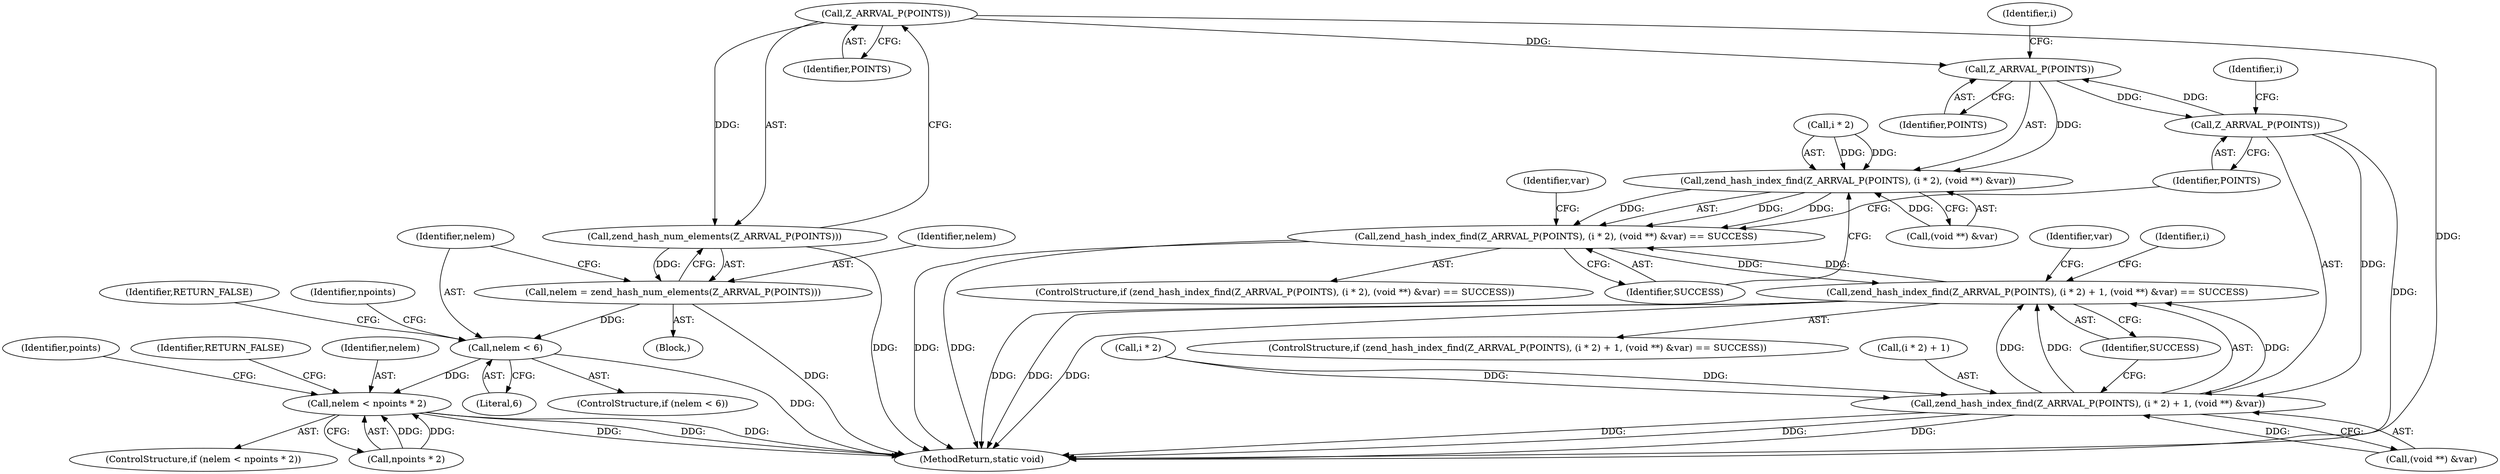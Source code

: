 digraph "0_php-src_2938329ce19cb8c4197dec146c3ec887c6f61d01_5@pointer" {
"1000138" [label="(Call,Z_ARRVAL_P(POINTS))"];
"1000137" [label="(Call,zend_hash_num_elements(Z_ARRVAL_P(POINTS)))"];
"1000135" [label="(Call,nelem = zend_hash_num_elements(Z_ARRVAL_P(POINTS)))"];
"1000141" [label="(Call,nelem < 6)"];
"1000153" [label="(Call,nelem < npoints * 2)"];
"1000182" [label="(Call,Z_ARRVAL_P(POINTS))"];
"1000181" [label="(Call,zend_hash_index_find(Z_ARRVAL_P(POINTS), (i * 2), (void **) &var))"];
"1000180" [label="(Call,zend_hash_index_find(Z_ARRVAL_P(POINTS), (i * 2), (void **) &var) == SUCCESS)"];
"1000207" [label="(Call,zend_hash_index_find(Z_ARRVAL_P(POINTS), (i * 2) + 1, (void **) &var) == SUCCESS)"];
"1000209" [label="(Call,Z_ARRVAL_P(POINTS))"];
"1000208" [label="(Call,zend_hash_index_find(Z_ARRVAL_P(POINTS), (i * 2) + 1, (void **) &var))"];
"1000180" [label="(Call,zend_hash_index_find(Z_ARRVAL_P(POINTS), (i * 2), (void **) &var) == SUCCESS)"];
"1000137" [label="(Call,zend_hash_num_elements(Z_ARRVAL_P(POINTS)))"];
"1000148" [label="(Identifier,npoints)"];
"1000136" [label="(Identifier,nelem)"];
"1000143" [label="(Literal,6)"];
"1000184" [label="(Call,i * 2)"];
"1000179" [label="(ControlStructure,if (zend_hash_index_find(Z_ARRVAL_P(POINTS), (i * 2), (void **) &var) == SUCCESS))"];
"1000213" [label="(Identifier,i)"];
"1000216" [label="(Call,(void **) &var)"];
"1000145" [label="(Identifier,RETURN_FALSE)"];
"1000161" [label="(Identifier,points)"];
"1000177" [label="(Identifier,i)"];
"1000181" [label="(Call,zend_hash_index_find(Z_ARRVAL_P(POINTS), (i * 2), (void **) &var))"];
"1000212" [label="(Call,i * 2)"];
"1000191" [label="(Identifier,SUCCESS)"];
"1000142" [label="(Identifier,nelem)"];
"1000209" [label="(Call,Z_ARRVAL_P(POINTS))"];
"1000187" [label="(Call,(void **) &var)"];
"1000220" [label="(Identifier,SUCCESS)"];
"1000103" [label="(Block,)"];
"1000159" [label="(Identifier,RETURN_FALSE)"];
"1000207" [label="(Call,zend_hash_index_find(Z_ARRVAL_P(POINTS), (i * 2) + 1, (void **) &var) == SUCCESS)"];
"1000152" [label="(ControlStructure,if (nelem < npoints * 2))"];
"1000185" [label="(Identifier,i)"];
"1000194" [label="(Identifier,var)"];
"1000208" [label="(Call,zend_hash_index_find(Z_ARRVAL_P(POINTS), (i * 2) + 1, (void **) &var))"];
"1000140" [label="(ControlStructure,if (nelem < 6))"];
"1000253" [label="(MethodReturn,static void)"];
"1000141" [label="(Call,nelem < 6)"];
"1000182" [label="(Call,Z_ARRVAL_P(POINTS))"];
"1000139" [label="(Identifier,POINTS)"];
"1000135" [label="(Call,nelem = zend_hash_num_elements(Z_ARRVAL_P(POINTS)))"];
"1000153" [label="(Call,nelem < npoints * 2)"];
"1000183" [label="(Identifier,POINTS)"];
"1000155" [label="(Call,npoints * 2)"];
"1000223" [label="(Identifier,var)"];
"1000210" [label="(Identifier,POINTS)"];
"1000138" [label="(Call,Z_ARRVAL_P(POINTS))"];
"1000211" [label="(Call,(i * 2) + 1)"];
"1000154" [label="(Identifier,nelem)"];
"1000206" [label="(ControlStructure,if (zend_hash_index_find(Z_ARRVAL_P(POINTS), (i * 2) + 1, (void **) &var) == SUCCESS))"];
"1000138" -> "1000137"  [label="AST: "];
"1000138" -> "1000139"  [label="CFG: "];
"1000139" -> "1000138"  [label="AST: "];
"1000137" -> "1000138"  [label="CFG: "];
"1000138" -> "1000253"  [label="DDG: "];
"1000138" -> "1000137"  [label="DDG: "];
"1000138" -> "1000182"  [label="DDG: "];
"1000137" -> "1000135"  [label="AST: "];
"1000135" -> "1000137"  [label="CFG: "];
"1000137" -> "1000253"  [label="DDG: "];
"1000137" -> "1000135"  [label="DDG: "];
"1000135" -> "1000103"  [label="AST: "];
"1000136" -> "1000135"  [label="AST: "];
"1000142" -> "1000135"  [label="CFG: "];
"1000135" -> "1000253"  [label="DDG: "];
"1000135" -> "1000141"  [label="DDG: "];
"1000141" -> "1000140"  [label="AST: "];
"1000141" -> "1000143"  [label="CFG: "];
"1000142" -> "1000141"  [label="AST: "];
"1000143" -> "1000141"  [label="AST: "];
"1000145" -> "1000141"  [label="CFG: "];
"1000148" -> "1000141"  [label="CFG: "];
"1000141" -> "1000253"  [label="DDG: "];
"1000141" -> "1000153"  [label="DDG: "];
"1000153" -> "1000152"  [label="AST: "];
"1000153" -> "1000155"  [label="CFG: "];
"1000154" -> "1000153"  [label="AST: "];
"1000155" -> "1000153"  [label="AST: "];
"1000159" -> "1000153"  [label="CFG: "];
"1000161" -> "1000153"  [label="CFG: "];
"1000153" -> "1000253"  [label="DDG: "];
"1000153" -> "1000253"  [label="DDG: "];
"1000153" -> "1000253"  [label="DDG: "];
"1000155" -> "1000153"  [label="DDG: "];
"1000155" -> "1000153"  [label="DDG: "];
"1000182" -> "1000181"  [label="AST: "];
"1000182" -> "1000183"  [label="CFG: "];
"1000183" -> "1000182"  [label="AST: "];
"1000185" -> "1000182"  [label="CFG: "];
"1000182" -> "1000181"  [label="DDG: "];
"1000209" -> "1000182"  [label="DDG: "];
"1000182" -> "1000209"  [label="DDG: "];
"1000181" -> "1000180"  [label="AST: "];
"1000181" -> "1000187"  [label="CFG: "];
"1000184" -> "1000181"  [label="AST: "];
"1000187" -> "1000181"  [label="AST: "];
"1000191" -> "1000181"  [label="CFG: "];
"1000181" -> "1000180"  [label="DDG: "];
"1000181" -> "1000180"  [label="DDG: "];
"1000181" -> "1000180"  [label="DDG: "];
"1000184" -> "1000181"  [label="DDG: "];
"1000184" -> "1000181"  [label="DDG: "];
"1000187" -> "1000181"  [label="DDG: "];
"1000180" -> "1000179"  [label="AST: "];
"1000180" -> "1000191"  [label="CFG: "];
"1000191" -> "1000180"  [label="AST: "];
"1000194" -> "1000180"  [label="CFG: "];
"1000210" -> "1000180"  [label="CFG: "];
"1000180" -> "1000253"  [label="DDG: "];
"1000180" -> "1000253"  [label="DDG: "];
"1000207" -> "1000180"  [label="DDG: "];
"1000180" -> "1000207"  [label="DDG: "];
"1000207" -> "1000206"  [label="AST: "];
"1000207" -> "1000220"  [label="CFG: "];
"1000208" -> "1000207"  [label="AST: "];
"1000220" -> "1000207"  [label="AST: "];
"1000223" -> "1000207"  [label="CFG: "];
"1000177" -> "1000207"  [label="CFG: "];
"1000207" -> "1000253"  [label="DDG: "];
"1000207" -> "1000253"  [label="DDG: "];
"1000207" -> "1000253"  [label="DDG: "];
"1000208" -> "1000207"  [label="DDG: "];
"1000208" -> "1000207"  [label="DDG: "];
"1000208" -> "1000207"  [label="DDG: "];
"1000209" -> "1000208"  [label="AST: "];
"1000209" -> "1000210"  [label="CFG: "];
"1000210" -> "1000209"  [label="AST: "];
"1000213" -> "1000209"  [label="CFG: "];
"1000209" -> "1000253"  [label="DDG: "];
"1000209" -> "1000208"  [label="DDG: "];
"1000208" -> "1000216"  [label="CFG: "];
"1000211" -> "1000208"  [label="AST: "];
"1000216" -> "1000208"  [label="AST: "];
"1000220" -> "1000208"  [label="CFG: "];
"1000208" -> "1000253"  [label="DDG: "];
"1000208" -> "1000253"  [label="DDG: "];
"1000208" -> "1000253"  [label="DDG: "];
"1000212" -> "1000208"  [label="DDG: "];
"1000212" -> "1000208"  [label="DDG: "];
"1000216" -> "1000208"  [label="DDG: "];
}
